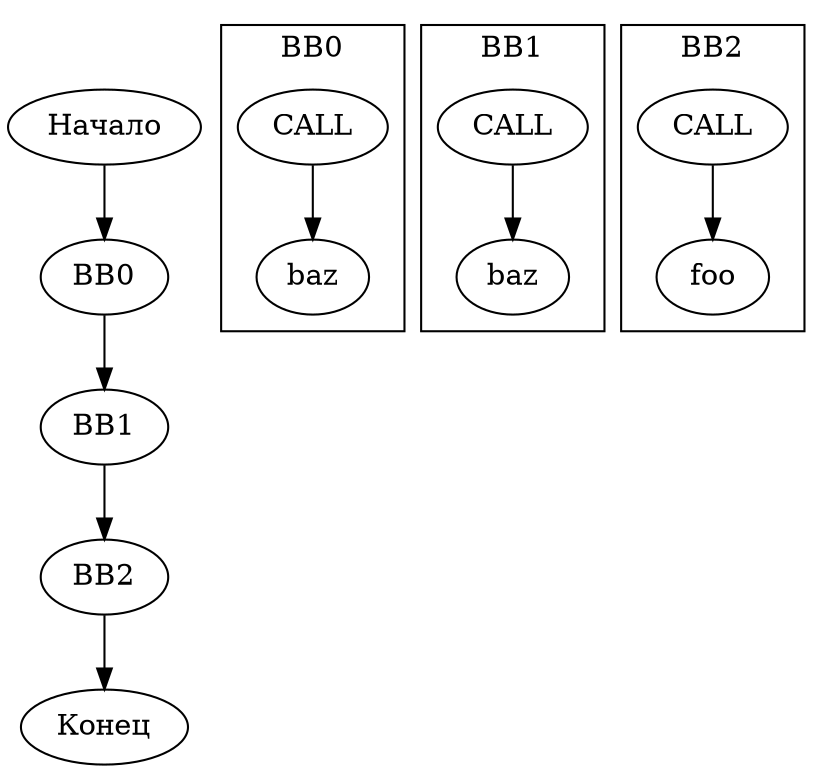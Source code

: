 digraph G {
    rankdir=TB;
    start [label="Начало"];
    end [label="Конец"];
    node0 [label="BB0"];
    node1 [label="BB1"];
    node2 [label="BB2"];
    node0 -> node1;
    node1 -> node2;
    start -> node0;
    node2 -> end;
subgraph cluster_0 {
    label="BB0";
    cluster_0_node3623560376 [label="CALL"];
    cluster_0_node3623560064 [label="baz"];
    cluster_0_node3623560376 -> cluster_0_node3623560064;
}
subgraph cluster_1 {
    label="BB1";
    cluster_1_node3623563184 [label="CALL"];
    cluster_1_node3623562872 [label="baz"];
    cluster_1_node3623563184 -> cluster_1_node3623562872;
}
subgraph cluster_2 {
    label="BB2";
    cluster_2_node3623565992 [label="CALL"];
    cluster_2_node3623565680 [label="foo"];
    cluster_2_node3623565992 -> cluster_2_node3623565680;
}
}
